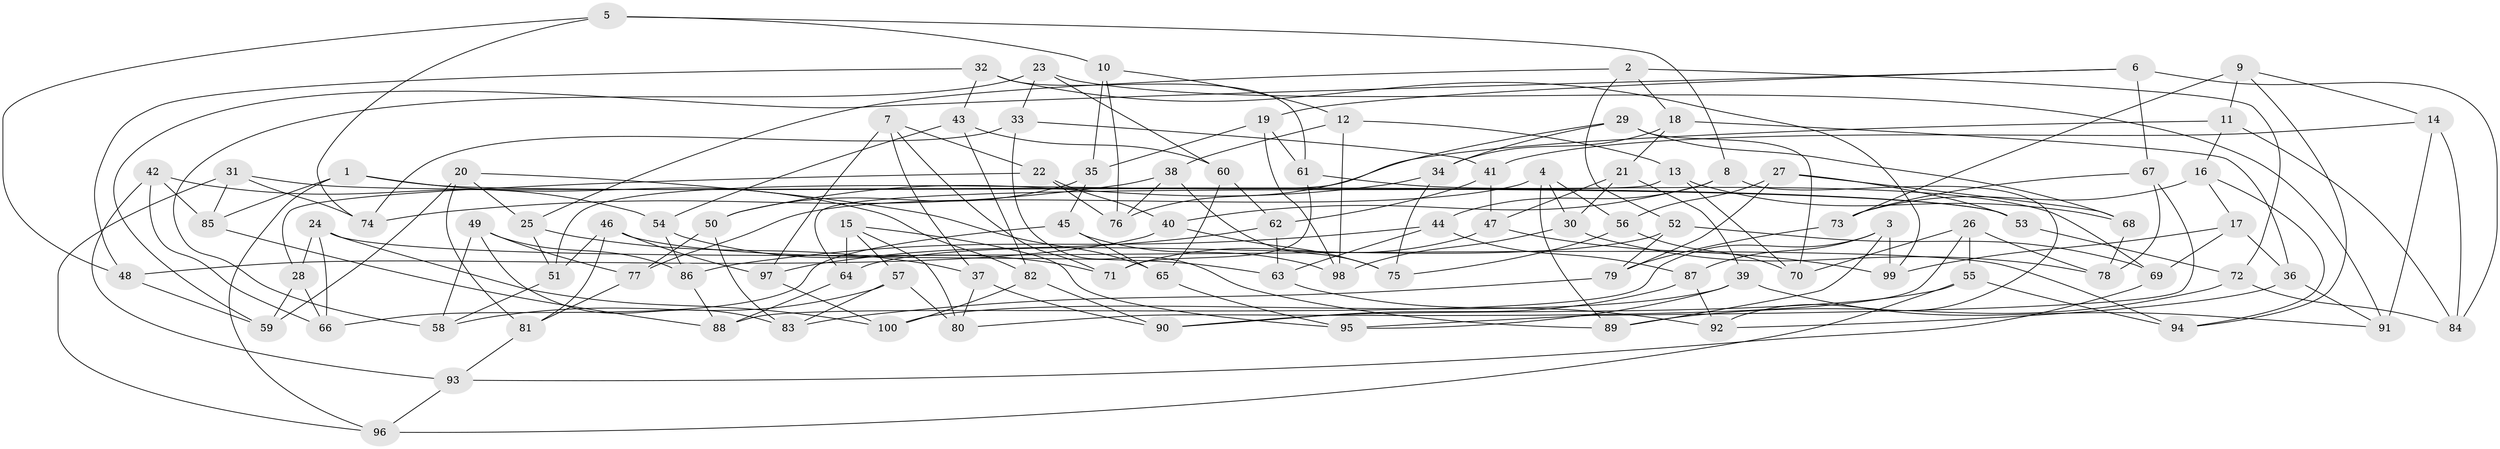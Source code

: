 // Generated by graph-tools (version 1.1) at 2025/39/02/21/25 10:39:01]
// undirected, 100 vertices, 200 edges
graph export_dot {
graph [start="1"]
  node [color=gray90,style=filled];
  1;
  2;
  3;
  4;
  5;
  6;
  7;
  8;
  9;
  10;
  11;
  12;
  13;
  14;
  15;
  16;
  17;
  18;
  19;
  20;
  21;
  22;
  23;
  24;
  25;
  26;
  27;
  28;
  29;
  30;
  31;
  32;
  33;
  34;
  35;
  36;
  37;
  38;
  39;
  40;
  41;
  42;
  43;
  44;
  45;
  46;
  47;
  48;
  49;
  50;
  51;
  52;
  53;
  54;
  55;
  56;
  57;
  58;
  59;
  60;
  61;
  62;
  63;
  64;
  65;
  66;
  67;
  68;
  69;
  70;
  71;
  72;
  73;
  74;
  75;
  76;
  77;
  78;
  79;
  80;
  81;
  82;
  83;
  84;
  85;
  86;
  87;
  88;
  89;
  90;
  91;
  92;
  93;
  94;
  95;
  96;
  97;
  98;
  99;
  100;
  1 -- 53;
  1 -- 85;
  1 -- 82;
  1 -- 96;
  2 -- 72;
  2 -- 25;
  2 -- 52;
  2 -- 18;
  3 -- 87;
  3 -- 88;
  3 -- 99;
  3 -- 89;
  4 -- 89;
  4 -- 77;
  4 -- 56;
  4 -- 30;
  5 -- 74;
  5 -- 48;
  5 -- 10;
  5 -- 8;
  6 -- 84;
  6 -- 19;
  6 -- 59;
  6 -- 67;
  7 -- 37;
  7 -- 71;
  7 -- 22;
  7 -- 97;
  8 -- 92;
  8 -- 44;
  8 -- 40;
  9 -- 14;
  9 -- 94;
  9 -- 11;
  9 -- 73;
  10 -- 76;
  10 -- 35;
  10 -- 12;
  11 -- 51;
  11 -- 84;
  11 -- 16;
  12 -- 38;
  12 -- 13;
  12 -- 98;
  13 -- 68;
  13 -- 64;
  13 -- 70;
  14 -- 91;
  14 -- 41;
  14 -- 84;
  15 -- 80;
  15 -- 57;
  15 -- 64;
  15 -- 95;
  16 -- 17;
  16 -- 94;
  16 -- 73;
  17 -- 99;
  17 -- 69;
  17 -- 36;
  18 -- 21;
  18 -- 34;
  18 -- 36;
  19 -- 98;
  19 -- 61;
  19 -- 35;
  20 -- 65;
  20 -- 59;
  20 -- 81;
  20 -- 25;
  21 -- 47;
  21 -- 30;
  21 -- 39;
  22 -- 76;
  22 -- 40;
  22 -- 28;
  23 -- 60;
  23 -- 33;
  23 -- 91;
  23 -- 58;
  24 -- 66;
  24 -- 94;
  24 -- 100;
  24 -- 28;
  25 -- 37;
  25 -- 51;
  26 -- 70;
  26 -- 55;
  26 -- 78;
  26 -- 80;
  27 -- 68;
  27 -- 53;
  27 -- 56;
  27 -- 79;
  28 -- 59;
  28 -- 66;
  29 -- 34;
  29 -- 76;
  29 -- 68;
  29 -- 70;
  30 -- 98;
  30 -- 78;
  31 -- 85;
  31 -- 96;
  31 -- 74;
  31 -- 53;
  32 -- 43;
  32 -- 48;
  32 -- 99;
  32 -- 61;
  33 -- 74;
  33 -- 41;
  33 -- 89;
  34 -- 50;
  34 -- 75;
  35 -- 45;
  35 -- 50;
  36 -- 91;
  36 -- 92;
  37 -- 80;
  37 -- 90;
  38 -- 76;
  38 -- 74;
  38 -- 75;
  39 -- 91;
  39 -- 95;
  39 -- 100;
  40 -- 48;
  40 -- 75;
  41 -- 62;
  41 -- 47;
  42 -- 66;
  42 -- 54;
  42 -- 93;
  42 -- 85;
  43 -- 54;
  43 -- 82;
  43 -- 60;
  44 -- 63;
  44 -- 87;
  44 -- 86;
  45 -- 65;
  45 -- 66;
  45 -- 98;
  46 -- 81;
  46 -- 63;
  46 -- 97;
  46 -- 51;
  47 -- 99;
  47 -- 71;
  48 -- 59;
  49 -- 83;
  49 -- 77;
  49 -- 58;
  49 -- 86;
  50 -- 83;
  50 -- 77;
  51 -- 58;
  52 -- 79;
  52 -- 69;
  52 -- 64;
  53 -- 72;
  54 -- 71;
  54 -- 86;
  55 -- 90;
  55 -- 96;
  55 -- 94;
  56 -- 75;
  56 -- 70;
  57 -- 80;
  57 -- 58;
  57 -- 83;
  60 -- 65;
  60 -- 62;
  61 -- 71;
  61 -- 69;
  62 -- 97;
  62 -- 63;
  63 -- 92;
  64 -- 88;
  65 -- 95;
  67 -- 78;
  67 -- 73;
  67 -- 95;
  68 -- 78;
  69 -- 93;
  72 -- 84;
  72 -- 89;
  73 -- 79;
  77 -- 81;
  79 -- 83;
  81 -- 93;
  82 -- 90;
  82 -- 100;
  85 -- 88;
  86 -- 88;
  87 -- 90;
  87 -- 92;
  93 -- 96;
  97 -- 100;
}

